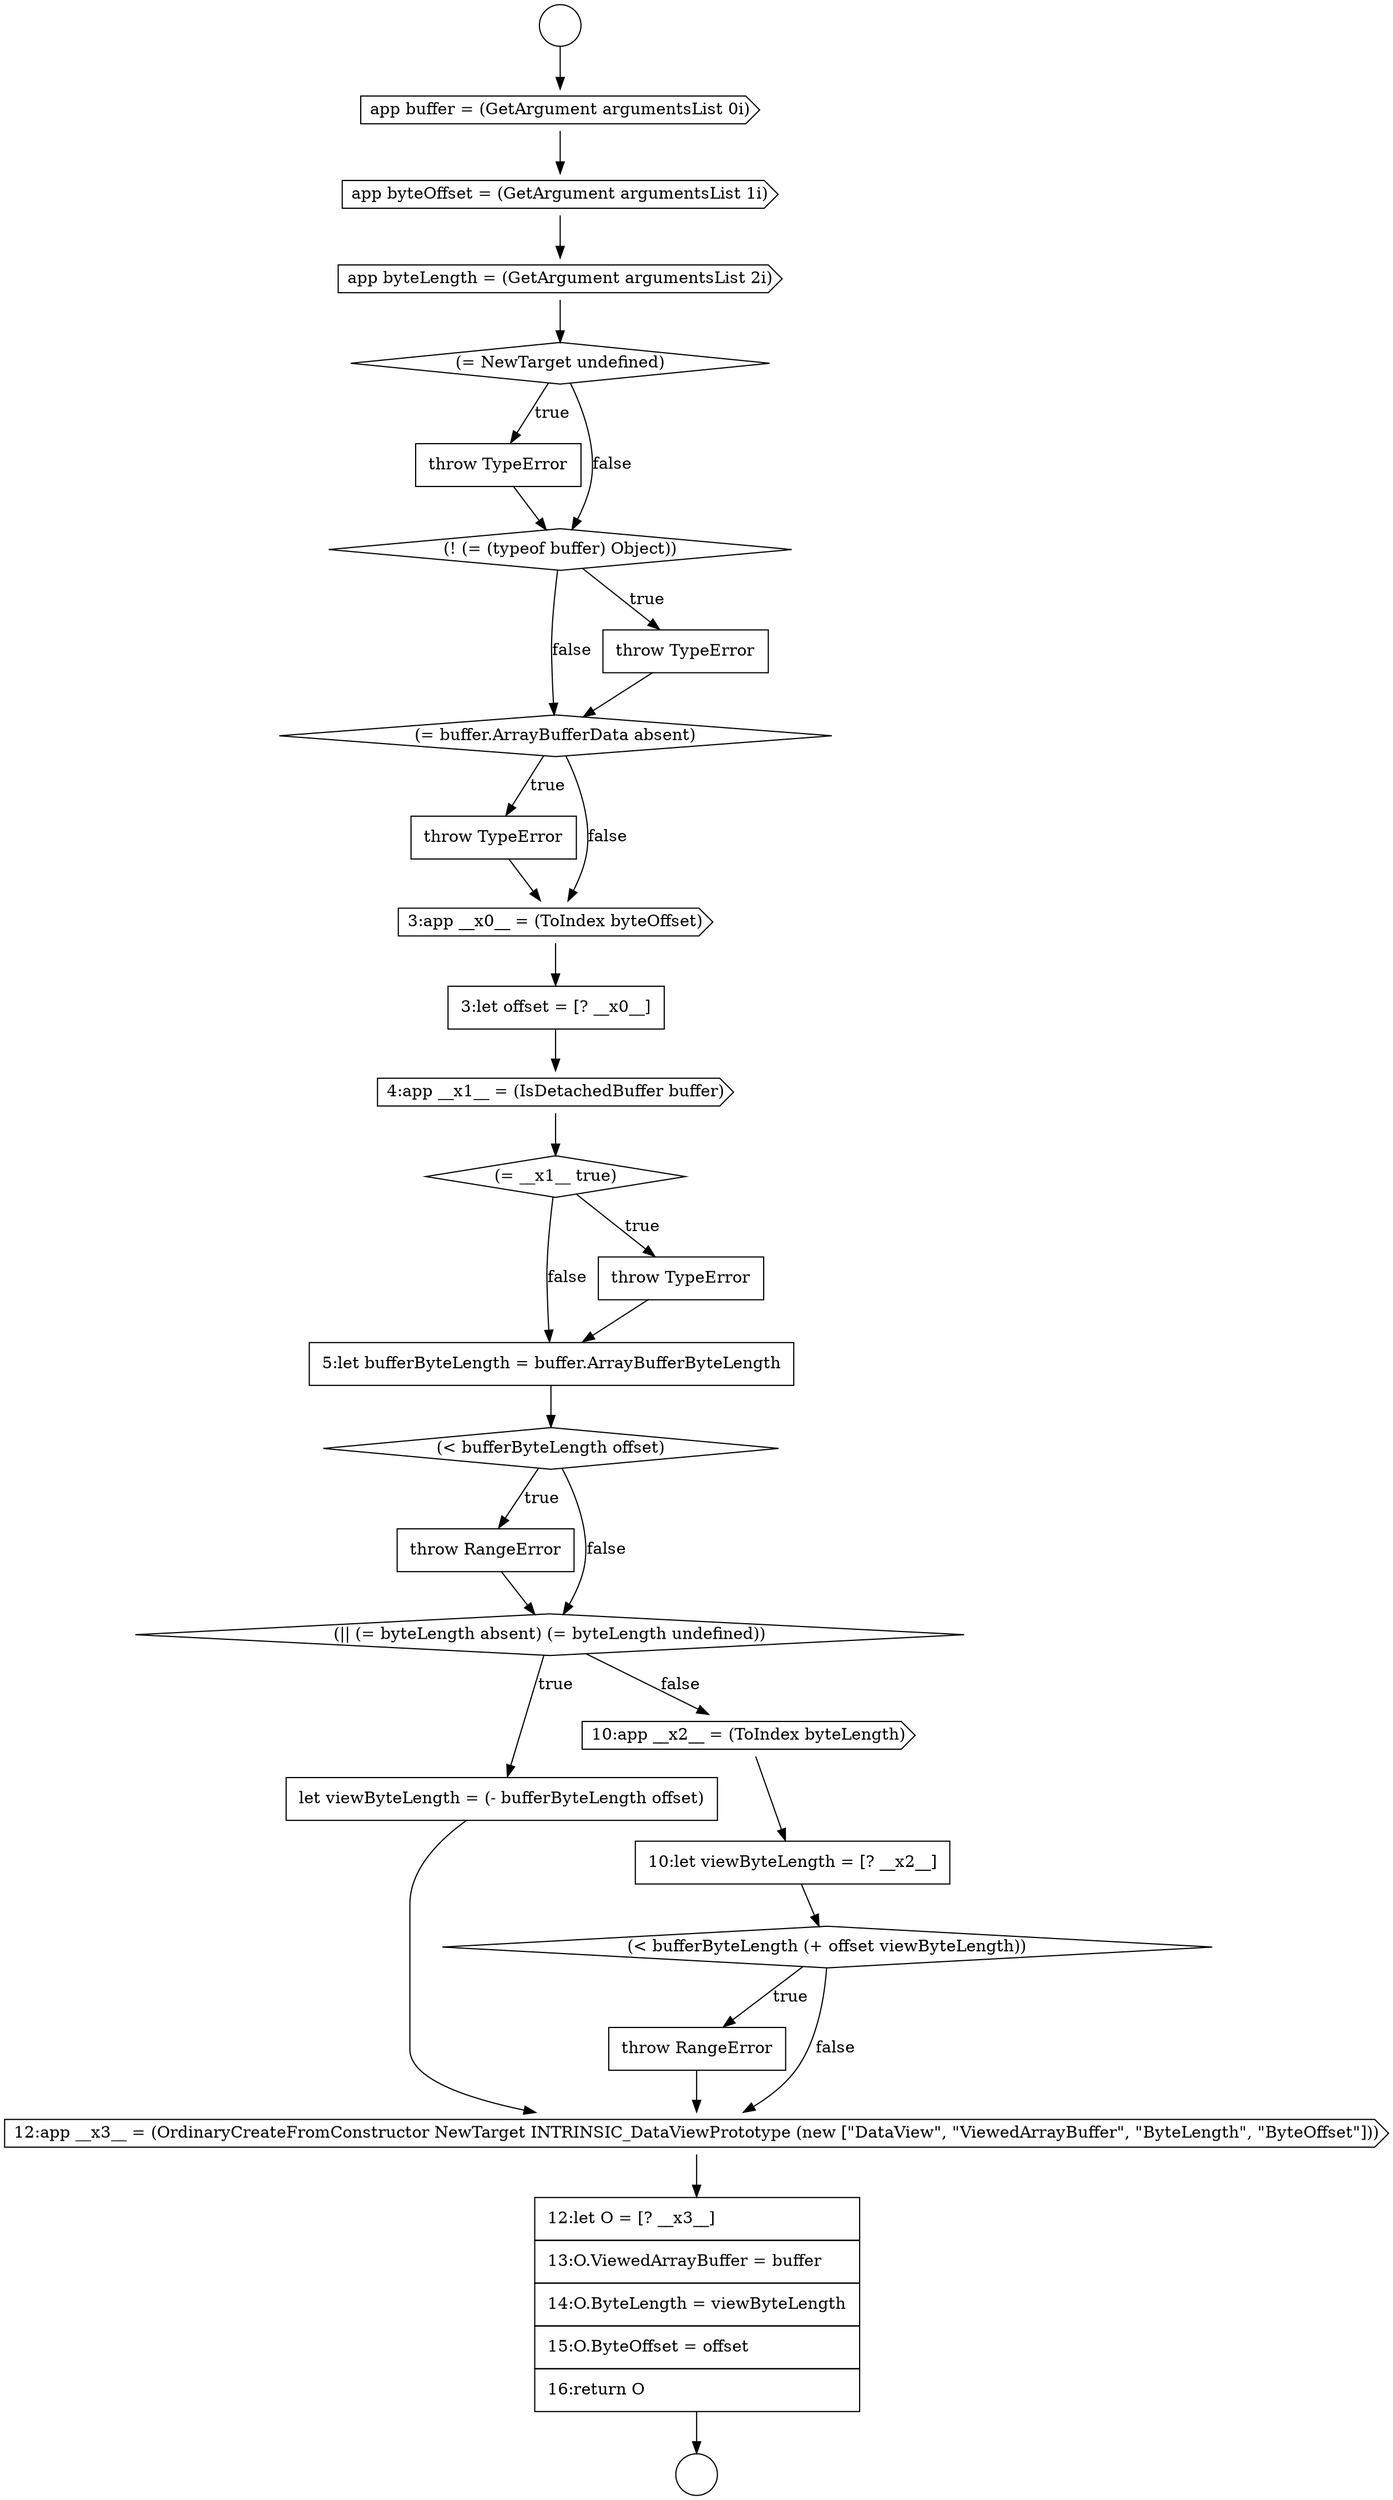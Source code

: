 digraph {
  node0 [shape=circle label=" " color="black" fillcolor="white" style=filled]
  node5 [shape=diamond, label=<<font color="black">(= NewTarget undefined)</font>> color="black" fillcolor="white" style=filled]
  node10 [shape=none, margin=0, label=<<font color="black">
    <table border="0" cellborder="1" cellspacing="0" cellpadding="10">
      <tr><td align="left">throw TypeError</td></tr>
    </table>
  </font>> color="black" fillcolor="white" style=filled]
  node14 [shape=diamond, label=<<font color="black">(= __x1__ true)</font>> color="black" fillcolor="white" style=filled]
  node20 [shape=none, margin=0, label=<<font color="black">
    <table border="0" cellborder="1" cellspacing="0" cellpadding="10">
      <tr><td align="left">let viewByteLength = (- bufferByteLength offset)</td></tr>
    </table>
  </font>> color="black" fillcolor="white" style=filled]
  node1 [shape=circle label=" " color="black" fillcolor="white" style=filled]
  node6 [shape=none, margin=0, label=<<font color="black">
    <table border="0" cellborder="1" cellspacing="0" cellpadding="10">
      <tr><td align="left">throw TypeError</td></tr>
    </table>
  </font>> color="black" fillcolor="white" style=filled]
  node21 [shape=cds, label=<<font color="black">10:app __x2__ = (ToIndex byteLength)</font>> color="black" fillcolor="white" style=filled]
  node9 [shape=diamond, label=<<font color="black">(= buffer.ArrayBufferData absent)</font>> color="black" fillcolor="white" style=filled]
  node13 [shape=cds, label=<<font color="black">4:app __x1__ = (IsDetachedBuffer buffer)</font>> color="black" fillcolor="white" style=filled]
  node2 [shape=cds, label=<<font color="black">app buffer = (GetArgument argumentsList 0i)</font>> color="black" fillcolor="white" style=filled]
  node17 [shape=diamond, label=<<font color="black">(&lt; bufferByteLength offset)</font>> color="black" fillcolor="white" style=filled]
  node22 [shape=none, margin=0, label=<<font color="black">
    <table border="0" cellborder="1" cellspacing="0" cellpadding="10">
      <tr><td align="left">10:let viewByteLength = [? __x2__]</td></tr>
    </table>
  </font>> color="black" fillcolor="white" style=filled]
  node12 [shape=none, margin=0, label=<<font color="black">
    <table border="0" cellborder="1" cellspacing="0" cellpadding="10">
      <tr><td align="left">3:let offset = [? __x0__]</td></tr>
    </table>
  </font>> color="black" fillcolor="white" style=filled]
  node7 [shape=diamond, label=<<font color="black">(! (= (typeof buffer) Object))</font>> color="black" fillcolor="white" style=filled]
  node3 [shape=cds, label=<<font color="black">app byteOffset = (GetArgument argumentsList 1i)</font>> color="black" fillcolor="white" style=filled]
  node18 [shape=none, margin=0, label=<<font color="black">
    <table border="0" cellborder="1" cellspacing="0" cellpadding="10">
      <tr><td align="left">throw RangeError</td></tr>
    </table>
  </font>> color="black" fillcolor="white" style=filled]
  node16 [shape=none, margin=0, label=<<font color="black">
    <table border="0" cellborder="1" cellspacing="0" cellpadding="10">
      <tr><td align="left">5:let bufferByteLength = buffer.ArrayBufferByteLength</td></tr>
    </table>
  </font>> color="black" fillcolor="white" style=filled]
  node11 [shape=cds, label=<<font color="black">3:app __x0__ = (ToIndex byteOffset)</font>> color="black" fillcolor="white" style=filled]
  node8 [shape=none, margin=0, label=<<font color="black">
    <table border="0" cellborder="1" cellspacing="0" cellpadding="10">
      <tr><td align="left">throw TypeError</td></tr>
    </table>
  </font>> color="black" fillcolor="white" style=filled]
  node19 [shape=diamond, label=<<font color="black">(|| (= byteLength absent) (= byteLength undefined))</font>> color="black" fillcolor="white" style=filled]
  node4 [shape=cds, label=<<font color="black">app byteLength = (GetArgument argumentsList 2i)</font>> color="black" fillcolor="white" style=filled]
  node15 [shape=none, margin=0, label=<<font color="black">
    <table border="0" cellborder="1" cellspacing="0" cellpadding="10">
      <tr><td align="left">throw TypeError</td></tr>
    </table>
  </font>> color="black" fillcolor="white" style=filled]
  node24 [shape=none, margin=0, label=<<font color="black">
    <table border="0" cellborder="1" cellspacing="0" cellpadding="10">
      <tr><td align="left">throw RangeError</td></tr>
    </table>
  </font>> color="black" fillcolor="white" style=filled]
  node25 [shape=cds, label=<<font color="black">12:app __x3__ = (OrdinaryCreateFromConstructor NewTarget INTRINSIC_DataViewPrototype (new [&quot;DataView&quot;, &quot;ViewedArrayBuffer&quot;, &quot;ByteLength&quot;, &quot;ByteOffset&quot;]))</font>> color="black" fillcolor="white" style=filled]
  node26 [shape=none, margin=0, label=<<font color="black">
    <table border="0" cellborder="1" cellspacing="0" cellpadding="10">
      <tr><td align="left">12:let O = [? __x3__]</td></tr>
      <tr><td align="left">13:O.ViewedArrayBuffer = buffer</td></tr>
      <tr><td align="left">14:O.ByteLength = viewByteLength</td></tr>
      <tr><td align="left">15:O.ByteOffset = offset</td></tr>
      <tr><td align="left">16:return O</td></tr>
    </table>
  </font>> color="black" fillcolor="white" style=filled]
  node23 [shape=diamond, label=<<font color="black">(&lt; bufferByteLength (+ offset viewByteLength))</font>> color="black" fillcolor="white" style=filled]
  node3 -> node4 [ color="black"]
  node18 -> node19 [ color="black"]
  node20 -> node25 [ color="black"]
  node26 -> node1 [ color="black"]
  node7 -> node8 [label=<<font color="black">true</font>> color="black"]
  node7 -> node9 [label=<<font color="black">false</font>> color="black"]
  node13 -> node14 [ color="black"]
  node12 -> node13 [ color="black"]
  node10 -> node11 [ color="black"]
  node4 -> node5 [ color="black"]
  node25 -> node26 [ color="black"]
  node23 -> node24 [label=<<font color="black">true</font>> color="black"]
  node23 -> node25 [label=<<font color="black">false</font>> color="black"]
  node16 -> node17 [ color="black"]
  node2 -> node3 [ color="black"]
  node15 -> node16 [ color="black"]
  node11 -> node12 [ color="black"]
  node9 -> node10 [label=<<font color="black">true</font>> color="black"]
  node9 -> node11 [label=<<font color="black">false</font>> color="black"]
  node0 -> node2 [ color="black"]
  node19 -> node20 [label=<<font color="black">true</font>> color="black"]
  node19 -> node21 [label=<<font color="black">false</font>> color="black"]
  node22 -> node23 [ color="black"]
  node6 -> node7 [ color="black"]
  node8 -> node9 [ color="black"]
  node21 -> node22 [ color="black"]
  node24 -> node25 [ color="black"]
  node5 -> node6 [label=<<font color="black">true</font>> color="black"]
  node5 -> node7 [label=<<font color="black">false</font>> color="black"]
  node14 -> node15 [label=<<font color="black">true</font>> color="black"]
  node14 -> node16 [label=<<font color="black">false</font>> color="black"]
  node17 -> node18 [label=<<font color="black">true</font>> color="black"]
  node17 -> node19 [label=<<font color="black">false</font>> color="black"]
}
